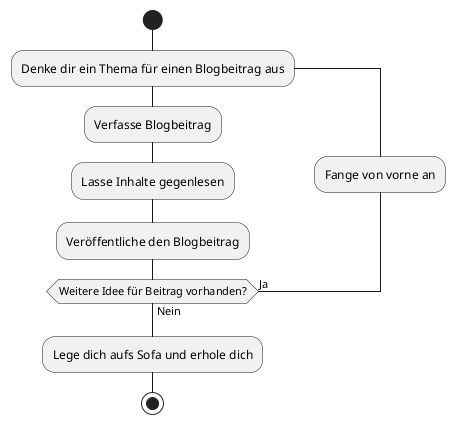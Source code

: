 @startuml
skinparam ArrowHeadColor none
start
repeat :Denke dir ein Thema für einen Blogbeitrag aus;
:Verfasse Blogbeitrag;
:Lasse Inhalte gegenlesen;
:Veröffentliche den Blogbeitrag;
backward :Fange von vorne an;
repeat while (Weitere Idee für Beitrag vorhanden?) is (Ja) not (Nein)
:Lege dich aufs Sofa und erhole dich;
stop
@enduml